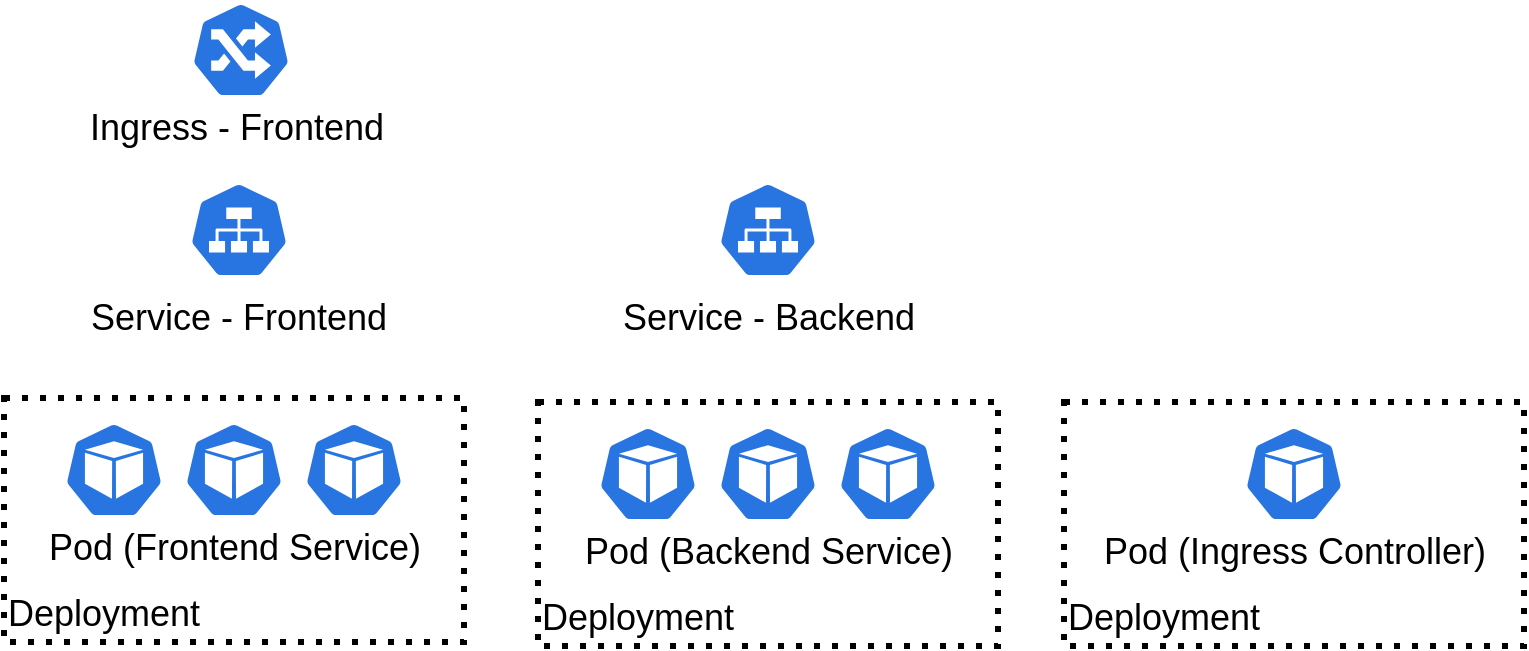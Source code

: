 <mxfile version="13.0.3" type="device"><diagram id="4vfCAUNkzbWRt_5gteRl" name="Page-1"><mxGraphModel dx="1106" dy="846" grid="1" gridSize="10" guides="1" tooltips="1" connect="1" arrows="1" fold="1" page="1" pageScale="1" pageWidth="850" pageHeight="1100" math="0" shadow="0"><root><mxCell id="0"/><mxCell id="1" parent="0"/><mxCell id="QMwU2aAoXM5IhfDj8-gY-15" value="" style="group" vertex="1" connectable="0" parent="1"><mxGeometry x="60" y="348" width="230" height="122" as="geometry"/></mxCell><mxCell id="QMwU2aAoXM5IhfDj8-gY-12" value="Deployment" style="rounded=0;whiteSpace=wrap;fillColor=none;dashed=1;dashPattern=1 2;align=left;labelPosition=center;verticalLabelPosition=middle;verticalAlign=bottom;html=1;fontSize=18;strokeWidth=3;" vertex="1" parent="QMwU2aAoXM5IhfDj8-gY-15"><mxGeometry width="230" height="122" as="geometry"/></mxCell><mxCell id="QMwU2aAoXM5IhfDj8-gY-1" value="" style="html=1;dashed=0;whitespace=wrap;fillColor=#2875E2;strokeColor=#ffffff;points=[[0.005,0.63,0],[0.1,0.2,0],[0.9,0.2,0],[0.5,0,0],[0.995,0.63,0],[0.72,0.99,0],[0.5,1,0],[0.28,0.99,0]];shape=mxgraph.kubernetes.icon;prIcon=pod" vertex="1" parent="QMwU2aAoXM5IhfDj8-gY-15"><mxGeometry x="30" y="12" width="50" height="48" as="geometry"/></mxCell><mxCell id="QMwU2aAoXM5IhfDj8-gY-2" value="" style="html=1;dashed=0;whitespace=wrap;fillColor=#2875E2;strokeColor=#ffffff;points=[[0.005,0.63,0],[0.1,0.2,0],[0.9,0.2,0],[0.5,0,0],[0.995,0.63,0],[0.72,0.99,0],[0.5,1,0],[0.28,0.99,0]];shape=mxgraph.kubernetes.icon;prIcon=pod" vertex="1" parent="QMwU2aAoXM5IhfDj8-gY-15"><mxGeometry x="90" y="12" width="50" height="48" as="geometry"/></mxCell><mxCell id="QMwU2aAoXM5IhfDj8-gY-3" value="" style="html=1;dashed=0;whitespace=wrap;fillColor=#2875E2;strokeColor=#ffffff;points=[[0.005,0.63,0],[0.1,0.2,0],[0.9,0.2,0],[0.5,0,0],[0.995,0.63,0],[0.72,0.99,0],[0.5,1,0],[0.28,0.99,0]];shape=mxgraph.kubernetes.icon;prIcon=pod" vertex="1" parent="QMwU2aAoXM5IhfDj8-gY-15"><mxGeometry x="150" y="12" width="50" height="48" as="geometry"/></mxCell><mxCell id="QMwU2aAoXM5IhfDj8-gY-13" value="Pod (Frontend Service)" style="text;html=1;align=center;verticalAlign=middle;resizable=0;points=[];autosize=1;fontSize=18;" vertex="1" parent="QMwU2aAoXM5IhfDj8-gY-15"><mxGeometry x="15" y="60" width="200" height="30" as="geometry"/></mxCell><mxCell id="QMwU2aAoXM5IhfDj8-gY-16" value="" style="group" vertex="1" connectable="0" parent="1"><mxGeometry x="327" y="350" width="230" height="122" as="geometry"/></mxCell><mxCell id="QMwU2aAoXM5IhfDj8-gY-17" value="Deployment" style="rounded=0;whiteSpace=wrap;fillColor=none;dashed=1;dashPattern=1 2;align=left;labelPosition=center;verticalLabelPosition=middle;verticalAlign=bottom;html=1;fontSize=18;strokeWidth=3;" vertex="1" parent="QMwU2aAoXM5IhfDj8-gY-16"><mxGeometry width="230" height="122" as="geometry"/></mxCell><mxCell id="QMwU2aAoXM5IhfDj8-gY-18" value="" style="html=1;dashed=0;whitespace=wrap;fillColor=#2875E2;strokeColor=#ffffff;points=[[0.005,0.63,0],[0.1,0.2,0],[0.9,0.2,0],[0.5,0,0],[0.995,0.63,0],[0.72,0.99,0],[0.5,1,0],[0.28,0.99,0]];shape=mxgraph.kubernetes.icon;prIcon=pod" vertex="1" parent="QMwU2aAoXM5IhfDj8-gY-16"><mxGeometry x="30" y="12" width="50" height="48" as="geometry"/></mxCell><mxCell id="QMwU2aAoXM5IhfDj8-gY-19" value="" style="html=1;dashed=0;whitespace=wrap;fillColor=#2875E2;strokeColor=#ffffff;points=[[0.005,0.63,0],[0.1,0.2,0],[0.9,0.2,0],[0.5,0,0],[0.995,0.63,0],[0.72,0.99,0],[0.5,1,0],[0.28,0.99,0]];shape=mxgraph.kubernetes.icon;prIcon=pod" vertex="1" parent="QMwU2aAoXM5IhfDj8-gY-16"><mxGeometry x="90" y="12" width="50" height="48" as="geometry"/></mxCell><mxCell id="QMwU2aAoXM5IhfDj8-gY-20" value="" style="html=1;dashed=0;whitespace=wrap;fillColor=#2875E2;strokeColor=#ffffff;points=[[0.005,0.63,0],[0.1,0.2,0],[0.9,0.2,0],[0.5,0,0],[0.995,0.63,0],[0.72,0.99,0],[0.5,1,0],[0.28,0.99,0]];shape=mxgraph.kubernetes.icon;prIcon=pod" vertex="1" parent="QMwU2aAoXM5IhfDj8-gY-16"><mxGeometry x="150" y="12" width="50" height="48" as="geometry"/></mxCell><mxCell id="QMwU2aAoXM5IhfDj8-gY-21" value="Pod (Backend Service)" style="text;html=1;align=center;verticalAlign=middle;resizable=0;points=[];autosize=1;fontSize=18;" vertex="1" parent="QMwU2aAoXM5IhfDj8-gY-16"><mxGeometry x="15" y="60" width="200" height="30" as="geometry"/></mxCell><mxCell id="QMwU2aAoXM5IhfDj8-gY-23" value="" style="group" vertex="1" connectable="0" parent="1"><mxGeometry x="364.5" y="240" width="155" height="78" as="geometry"/></mxCell><mxCell id="QMwU2aAoXM5IhfDj8-gY-8" value="" style="html=1;dashed=0;whitespace=wrap;fillColor=#2875E2;strokeColor=#ffffff;points=[[0.005,0.63,0],[0.1,0.2,0],[0.9,0.2,0],[0.5,0,0],[0.995,0.63,0],[0.72,0.99,0],[0.5,1,0],[0.28,0.99,0]];shape=mxgraph.kubernetes.icon;prIcon=svc;labelPosition=center;verticalLabelPosition=bottom;align=center;verticalAlign=top;noLabel=1;fontColor=none;fontSize=18;" vertex="1" parent="QMwU2aAoXM5IhfDj8-gY-23"><mxGeometry x="52.5" width="50" height="48" as="geometry"/></mxCell><mxCell id="QMwU2aAoXM5IhfDj8-gY-22" value="Service - Backend" style="text;html=1;strokeColor=none;fillColor=none;align=center;verticalAlign=middle;whiteSpace=wrap;rounded=0;dashed=1;dashPattern=1 2;fontSize=18;fontColor=none;" vertex="1" parent="QMwU2aAoXM5IhfDj8-gY-23"><mxGeometry y="58" width="155" height="20" as="geometry"/></mxCell><mxCell id="QMwU2aAoXM5IhfDj8-gY-30" value="" style="group" vertex="1" connectable="0" parent="1"><mxGeometry x="100" y="240" width="155" height="78" as="geometry"/></mxCell><mxCell id="QMwU2aAoXM5IhfDj8-gY-31" value="" style="html=1;dashed=0;whitespace=wrap;fillColor=#2875E2;strokeColor=#ffffff;points=[[0.005,0.63,0],[0.1,0.2,0],[0.9,0.2,0],[0.5,0,0],[0.995,0.63,0],[0.72,0.99,0],[0.5,1,0],[0.28,0.99,0]];shape=mxgraph.kubernetes.icon;prIcon=svc;labelPosition=center;verticalLabelPosition=bottom;align=center;verticalAlign=top;noLabel=1;fontColor=none;fontSize=18;" vertex="1" parent="QMwU2aAoXM5IhfDj8-gY-30"><mxGeometry x="52.5" width="50" height="48" as="geometry"/></mxCell><mxCell id="QMwU2aAoXM5IhfDj8-gY-32" value="Service - Frontend" style="text;html=1;strokeColor=none;fillColor=none;align=center;verticalAlign=middle;whiteSpace=wrap;rounded=0;dashed=1;dashPattern=1 2;fontSize=18;fontColor=none;" vertex="1" parent="QMwU2aAoXM5IhfDj8-gY-30"><mxGeometry y="58" width="155" height="20" as="geometry"/></mxCell><mxCell id="QMwU2aAoXM5IhfDj8-gY-34" value="" style="group" vertex="1" connectable="0" parent="1"><mxGeometry x="96" y="150" width="160" height="78" as="geometry"/></mxCell><mxCell id="QMwU2aAoXM5IhfDj8-gY-10" value="" style="html=1;dashed=0;whitespace=wrap;fillColor=#2875E2;strokeColor=#ffffff;points=[[0.005,0.63,0],[0.1,0.2,0],[0.9,0.2,0],[0.5,0,0],[0.995,0.63,0],[0.72,0.99,0],[0.5,1,0],[0.28,0.99,0]];shape=mxgraph.kubernetes.icon;prIcon=ing" vertex="1" parent="QMwU2aAoXM5IhfDj8-gY-34"><mxGeometry x="57.5" width="50" height="48" as="geometry"/></mxCell><mxCell id="QMwU2aAoXM5IhfDj8-gY-33" value="Ingress - Frontend" style="text;html=1;align=center;verticalAlign=middle;resizable=0;points=[];autosize=1;fontSize=18;fontColor=none;" vertex="1" parent="QMwU2aAoXM5IhfDj8-gY-34"><mxGeometry y="48" width="160" height="30" as="geometry"/></mxCell><mxCell id="QMwU2aAoXM5IhfDj8-gY-36" value="" style="group" vertex="1" connectable="0" parent="1"><mxGeometry x="590" y="350" width="230" height="122" as="geometry"/></mxCell><mxCell id="QMwU2aAoXM5IhfDj8-gY-37" value="Deployment" style="rounded=0;whiteSpace=wrap;fillColor=none;dashed=1;dashPattern=1 2;align=left;labelPosition=center;verticalLabelPosition=middle;verticalAlign=bottom;html=1;fontSize=18;strokeWidth=3;" vertex="1" parent="QMwU2aAoXM5IhfDj8-gY-36"><mxGeometry width="230" height="122" as="geometry"/></mxCell><mxCell id="QMwU2aAoXM5IhfDj8-gY-38" value="" style="html=1;dashed=0;whitespace=wrap;fillColor=#2875E2;strokeColor=#ffffff;points=[[0.005,0.63,0],[0.1,0.2,0],[0.9,0.2,0],[0.5,0,0],[0.995,0.63,0],[0.72,0.99,0],[0.5,1,0],[0.28,0.99,0]];shape=mxgraph.kubernetes.icon;prIcon=pod" vertex="1" parent="QMwU2aAoXM5IhfDj8-gY-36"><mxGeometry x="90" y="12" width="50" height="48" as="geometry"/></mxCell><mxCell id="QMwU2aAoXM5IhfDj8-gY-41" value="Pod (Ingress Controller)" style="text;html=1;align=center;verticalAlign=middle;resizable=0;points=[];autosize=1;fontSize=18;" vertex="1" parent="QMwU2aAoXM5IhfDj8-gY-36"><mxGeometry x="10" y="60" width="210" height="30" as="geometry"/></mxCell></root></mxGraphModel></diagram></mxfile>